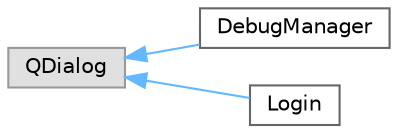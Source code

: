 digraph "Graphical Class Hierarchy"
{
 // LATEX_PDF_SIZE
  bgcolor="transparent";
  edge [fontname=Helvetica,fontsize=10,labelfontname=Helvetica,labelfontsize=10];
  node [fontname=Helvetica,fontsize=10,shape=box,height=0.2,width=0.4];
  rankdir="LR";
  Node0 [label="QDialog",height=0.2,width=0.4,color="grey60", fillcolor="#E0E0E0", style="filled",tooltip=" "];
  Node0 -> Node1 [dir="back",color="steelblue1",style="solid"];
  Node1 [label="DebugManager",height=0.2,width=0.4,color="grey40", fillcolor="white", style="filled",URL="$class_debug_manager.html",tooltip=" "];
  Node0 -> Node2 [dir="back",color="steelblue1",style="solid"];
  Node2 [label="Login",height=0.2,width=0.4,color="grey40", fillcolor="white", style="filled",URL="$class_login.html",tooltip=" "];
}
